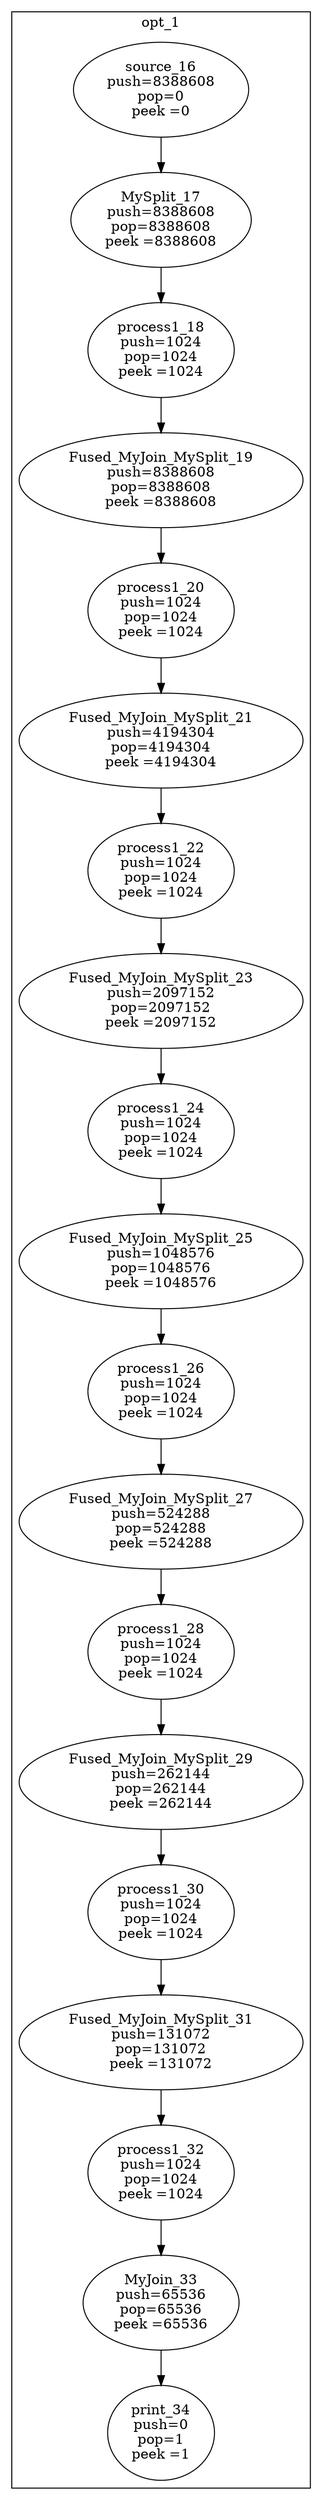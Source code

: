 digraph streamit {
subgraph cluster_node1 {
 label="opt_1";
node2 [ label="source_16\npush=8388608\npop=0\npeek =0" ]
node3 [ label="MySplit_17\npush=8388608\npop=8388608\npeek =8388608" ]
node2 -> node3
node4 [ label="process1_18\npush=1024\npop=1024\npeek =1024" ]
node3 -> node4
node5 [ label="Fused_MyJoin_MySplit_19\npush=8388608\npop=8388608\npeek =8388608" ]
node4 -> node5
node6 [ label="process1_20\npush=1024\npop=1024\npeek =1024" ]
node5 -> node6
node7 [ label="Fused_MyJoin_MySplit_21\npush=4194304\npop=4194304\npeek =4194304" ]
node6 -> node7
node8 [ label="process1_22\npush=1024\npop=1024\npeek =1024" ]
node7 -> node8
node9 [ label="Fused_MyJoin_MySplit_23\npush=2097152\npop=2097152\npeek =2097152" ]
node8 -> node9
node10 [ label="process1_24\npush=1024\npop=1024\npeek =1024" ]
node9 -> node10
node11 [ label="Fused_MyJoin_MySplit_25\npush=1048576\npop=1048576\npeek =1048576" ]
node10 -> node11
node12 [ label="process1_26\npush=1024\npop=1024\npeek =1024" ]
node11 -> node12
node13 [ label="Fused_MyJoin_MySplit_27\npush=524288\npop=524288\npeek =524288" ]
node12 -> node13
node14 [ label="process1_28\npush=1024\npop=1024\npeek =1024" ]
node13 -> node14
node15 [ label="Fused_MyJoin_MySplit_29\npush=262144\npop=262144\npeek =262144" ]
node14 -> node15
node16 [ label="process1_30\npush=1024\npop=1024\npeek =1024" ]
node15 -> node16
node17 [ label="Fused_MyJoin_MySplit_31\npush=131072\npop=131072\npeek =131072" ]
node16 -> node17
node18 [ label="process1_32\npush=1024\npop=1024\npeek =1024" ]
node17 -> node18
node19 [ label="MyJoin_33\npush=65536\npop=65536\npeek =65536" ]
node18 -> node19
node20 [ label="print_34\npush=0\npop=1\npeek =1" ]
node19 -> node20
}
}
